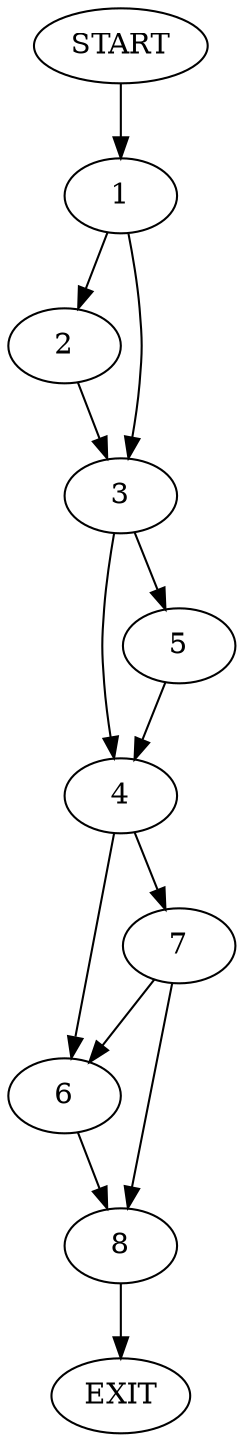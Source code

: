 digraph {
0 [label="START"]
9 [label="EXIT"]
0 -> 1
1 -> 2
1 -> 3
3 -> 4
3 -> 5
2 -> 3
4 -> 6
4 -> 7
5 -> 4
7 -> 8
7 -> 6
6 -> 8
8 -> 9
}
